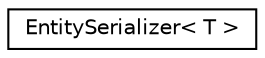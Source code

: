 digraph "Graphical Class Hierarchy"
{
  edge [fontname="Helvetica",fontsize="10",labelfontname="Helvetica",labelfontsize="10"];
  node [fontname="Helvetica",fontsize="10",shape=record];
  rankdir="LR";
  Node0 [label="EntitySerializer\< T \>",height=0.2,width=0.4,color="black", fillcolor="white", style="filled",URL="$d0/da4/classEntitySerializer.html"];
}
